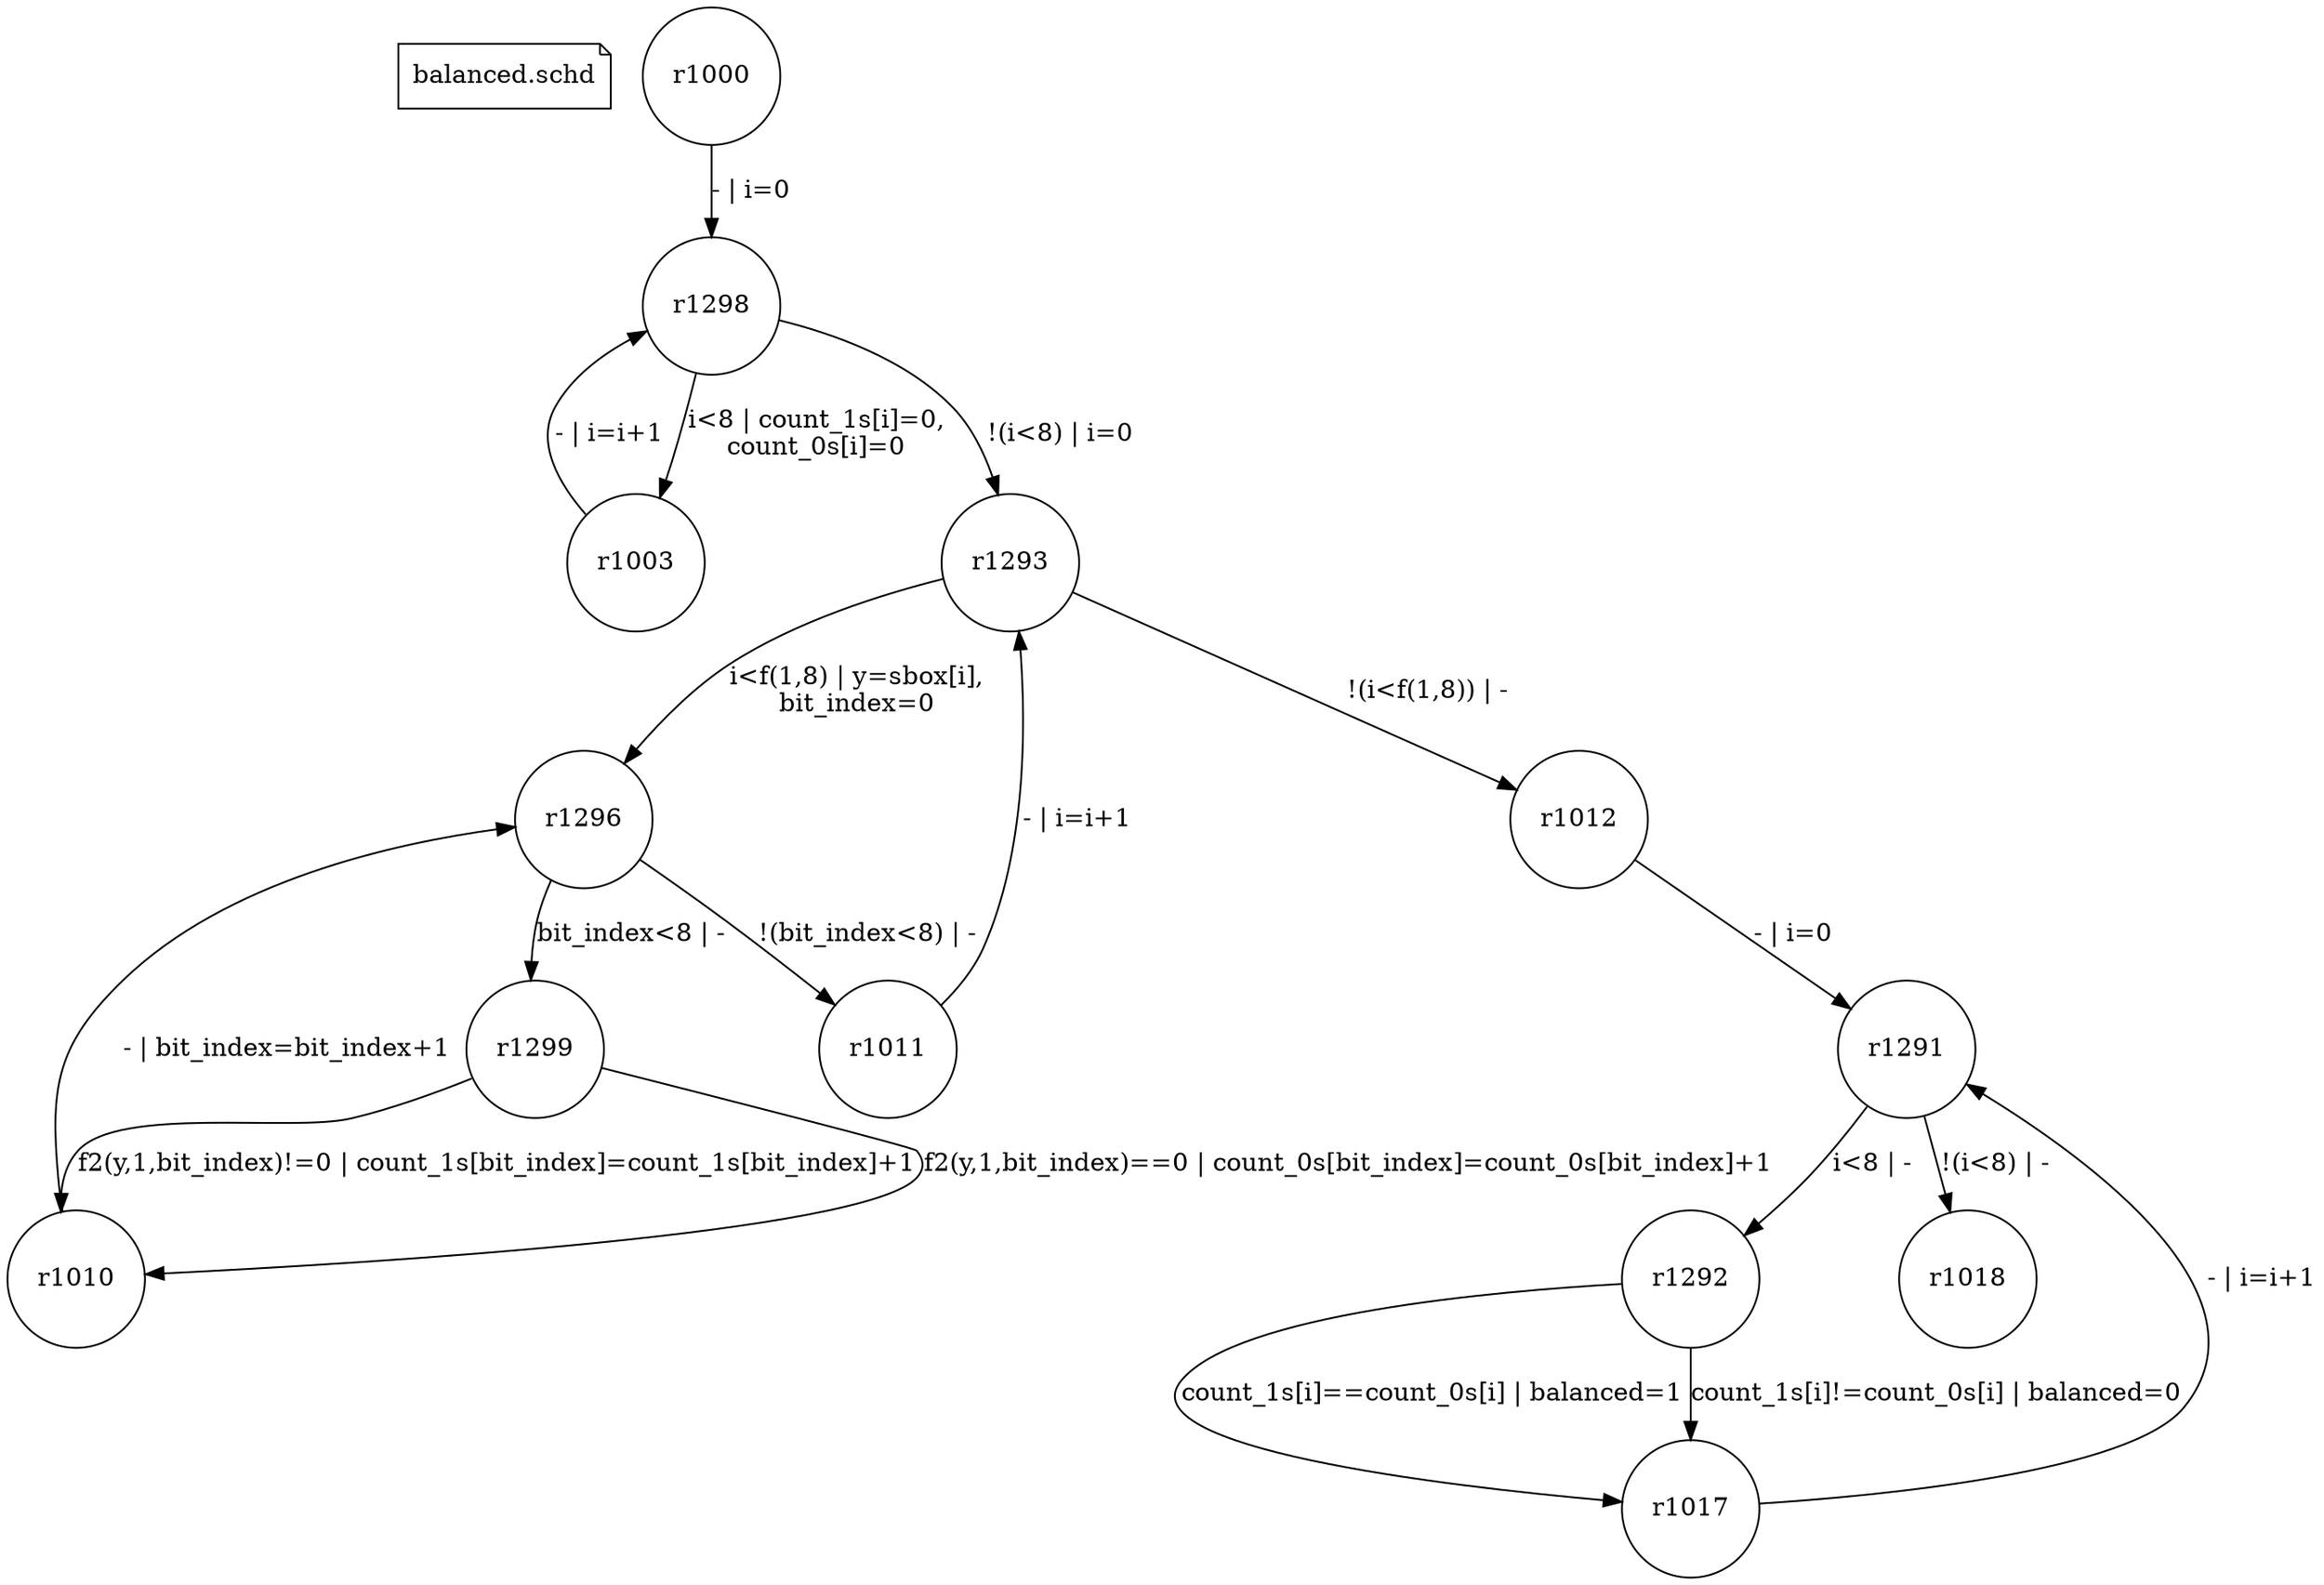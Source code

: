 digraph fsmdIndot {

"balanced.schd" [shape=note];
r1000 [shape=circle];
r1298 [shape=circle];
r1000 -> r1298 [label="- | i=0"];
r1298 [shape=circle];
r1003 [shape=circle];
r1298 -> r1003 [label="i<8 | count_1s[i]=0,\ncount_0s[i]=0"];
r1293 [shape=circle];
r1298 -> r1293 [label="!(i<8) | i=0"];
r1003 [shape=circle];
r1298 [shape=circle];
r1003 -> r1298 [label="- | i=i+1"];
r1293 [shape=circle];
r1296 [shape=circle];
r1293 -> r1296 [label="i<f(1,8) | y=sbox[i],\nbit_index=0"];
r1012 [shape=circle];
r1293 -> r1012 [label="!(i<f(1,8)) | -"];
r1296 [shape=circle];
r1299 [shape=circle];
r1296 -> r1299 [label="bit_index<8 | -"];
r1011 [shape=circle];
r1296 -> r1011 [label="!(bit_index<8) | -"];
r1299 [shape=circle];
r1010 [shape=circle];
r1299 -> r1010 [label="f2(y,1,bit_index)!=0 | count_1s[bit_index]=count_1s[bit_index]+1"];
r1010 [shape=circle];
r1299 -> r1010 [label="f2(y,1,bit_index)==0 | count_0s[bit_index]=count_0s[bit_index]+1"];
r1010 [shape=circle];
r1296 [shape=circle];
r1010 -> r1296 [label="- | bit_index=bit_index+1"];
r1011 [shape=circle];
r1293 [shape=circle];
r1011 -> r1293 [label="- | i=i+1"];
r1012 [shape=circle];
r1291 [shape=circle];
r1012 -> r1291 [label="- | i=0"];
r1291 [shape=circle];
r1292 [shape=circle];
r1291 -> r1292 [label="i<8 | -"];
r1018 [shape=circle];
r1291 -> r1018 [label="!(i<8) | -"];
r1292 [shape=circle];
r1017 [shape=circle];
r1292 -> r1017 [label="count_1s[i]!=count_0s[i] | balanced=0"];
r1017 [shape=circle];
r1292 -> r1017 [label="count_1s[i]==count_0s[i] | balanced=1"];
r1017 [shape=circle];
r1291 [shape=circle];
r1017 -> r1291 [label="- | i=i+1"];

}
